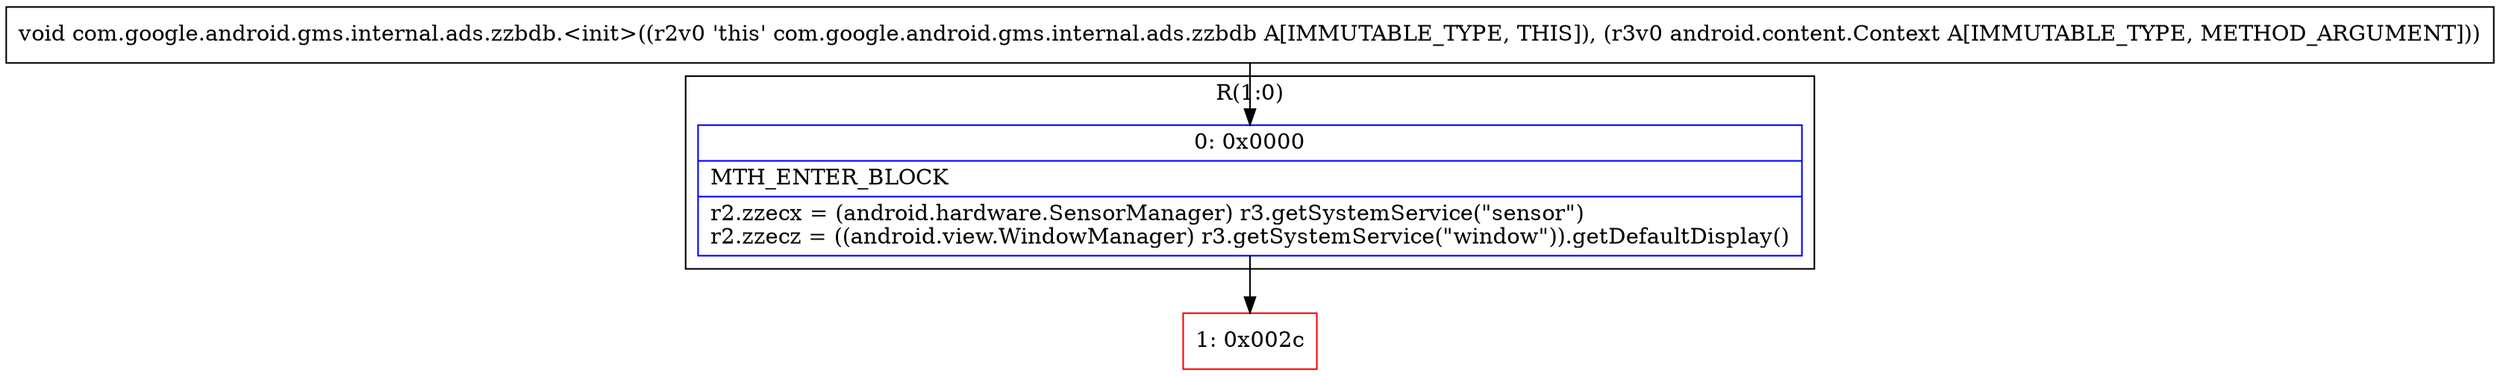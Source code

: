 digraph "CFG forcom.google.android.gms.internal.ads.zzbdb.\<init\>(Landroid\/content\/Context;)V" {
subgraph cluster_Region_453585348 {
label = "R(1:0)";
node [shape=record,color=blue];
Node_0 [shape=record,label="{0\:\ 0x0000|MTH_ENTER_BLOCK\l|r2.zzecx = (android.hardware.SensorManager) r3.getSystemService(\"sensor\")\lr2.zzecz = ((android.view.WindowManager) r3.getSystemService(\"window\")).getDefaultDisplay()\l}"];
}
Node_1 [shape=record,color=red,label="{1\:\ 0x002c}"];
MethodNode[shape=record,label="{void com.google.android.gms.internal.ads.zzbdb.\<init\>((r2v0 'this' com.google.android.gms.internal.ads.zzbdb A[IMMUTABLE_TYPE, THIS]), (r3v0 android.content.Context A[IMMUTABLE_TYPE, METHOD_ARGUMENT])) }"];
MethodNode -> Node_0;
Node_0 -> Node_1;
}

